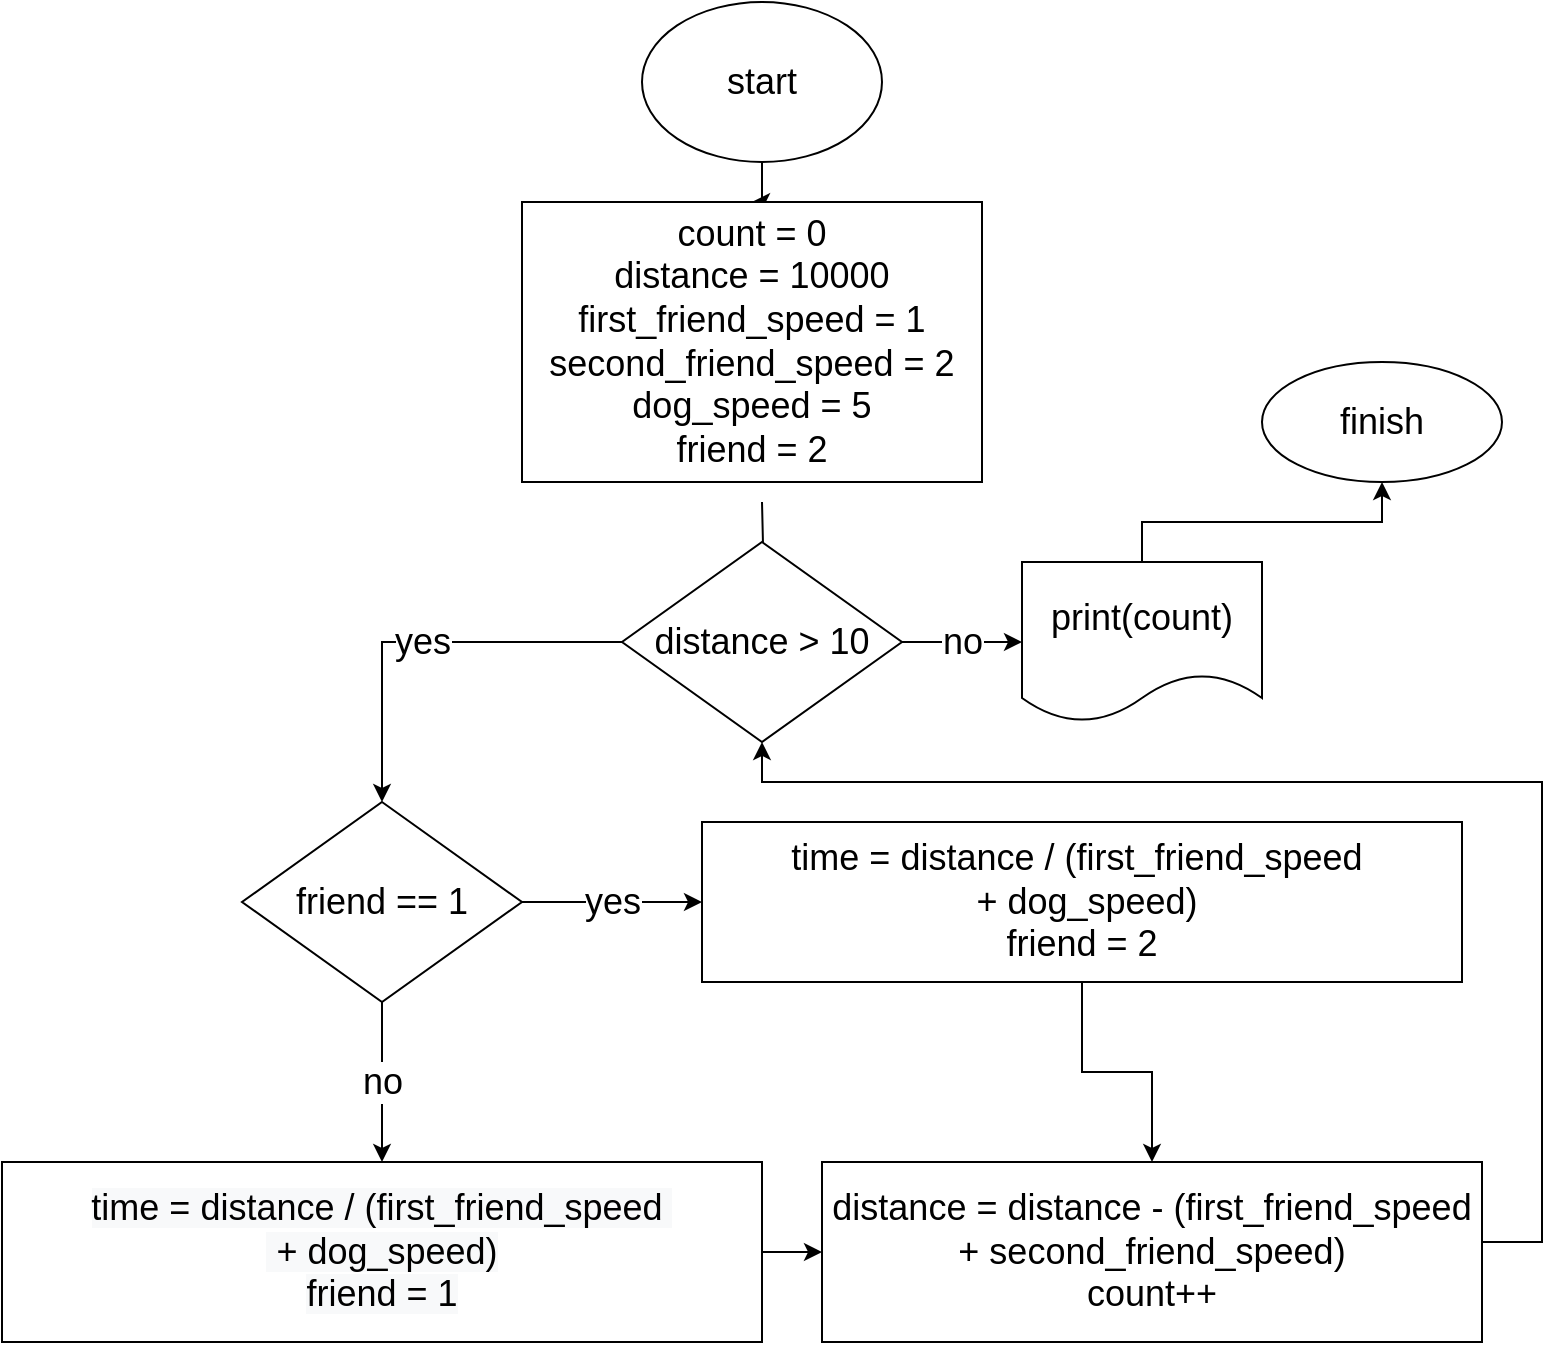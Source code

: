 <mxfile version="20.6.0" type="device"><diagram id="tnWvwkegkFqv-mcOcgDF" name="Страница 1"><mxGraphModel dx="1422" dy="705" grid="1" gridSize="10" guides="1" tooltips="1" connect="1" arrows="1" fold="1" page="1" pageScale="1" pageWidth="827" pageHeight="1169" math="0" shadow="0"><root><mxCell id="0"/><mxCell id="1" parent="0"/><mxCell id="9Jpa2yvgnlXB0haWZMfu-12" value="" style="edgeStyle=orthogonalEdgeStyle;rounded=0;orthogonalLoop=1;jettySize=auto;html=1;fontSize=18;" edge="1" parent="1" source="9Jpa2yvgnlXB0haWZMfu-1" target="9Jpa2yvgnlXB0haWZMfu-11"><mxGeometry relative="1" as="geometry"/></mxCell><mxCell id="9Jpa2yvgnlXB0haWZMfu-1" value="start" style="ellipse;whiteSpace=wrap;html=1;fontSize=18;" vertex="1" parent="1"><mxGeometry x="340" y="30" width="120" height="80" as="geometry"/></mxCell><mxCell id="9Jpa2yvgnlXB0haWZMfu-6" value="" style="edgeStyle=orthogonalEdgeStyle;rounded=0;orthogonalLoop=1;jettySize=auto;html=1;fontSize=18;" edge="1" parent="1" target="9Jpa2yvgnlXB0haWZMfu-5"><mxGeometry relative="1" as="geometry"><mxPoint x="400" y="280" as="sourcePoint"/></mxGeometry></mxCell><mxCell id="9Jpa2yvgnlXB0haWZMfu-8" value="yes" style="edgeStyle=orthogonalEdgeStyle;rounded=0;orthogonalLoop=1;jettySize=auto;html=1;fontSize=18;" edge="1" parent="1" source="9Jpa2yvgnlXB0haWZMfu-5" target="9Jpa2yvgnlXB0haWZMfu-7"><mxGeometry relative="1" as="geometry"/></mxCell><mxCell id="9Jpa2yvgnlXB0haWZMfu-26" value="no" style="edgeStyle=orthogonalEdgeStyle;rounded=0;orthogonalLoop=1;jettySize=auto;html=1;fontSize=18;" edge="1" parent="1" source="9Jpa2yvgnlXB0haWZMfu-5" target="9Jpa2yvgnlXB0haWZMfu-25"><mxGeometry relative="1" as="geometry"/></mxCell><mxCell id="9Jpa2yvgnlXB0haWZMfu-5" value="distance &amp;gt; 10" style="rhombus;whiteSpace=wrap;html=1;fontSize=18;" vertex="1" parent="1"><mxGeometry x="330" y="300" width="140" height="100" as="geometry"/></mxCell><mxCell id="9Jpa2yvgnlXB0haWZMfu-13" value="yes" style="edgeStyle=orthogonalEdgeStyle;rounded=0;orthogonalLoop=1;jettySize=auto;html=1;fontSize=18;" edge="1" parent="1" source="9Jpa2yvgnlXB0haWZMfu-7" target="9Jpa2yvgnlXB0haWZMfu-9"><mxGeometry relative="1" as="geometry"/></mxCell><mxCell id="9Jpa2yvgnlXB0haWZMfu-15" value="no" style="edgeStyle=orthogonalEdgeStyle;rounded=0;orthogonalLoop=1;jettySize=auto;html=1;fontSize=18;" edge="1" parent="1" source="9Jpa2yvgnlXB0haWZMfu-7" target="9Jpa2yvgnlXB0haWZMfu-14"><mxGeometry relative="1" as="geometry"/></mxCell><mxCell id="9Jpa2yvgnlXB0haWZMfu-7" value="friend == 1" style="rhombus;whiteSpace=wrap;html=1;fontSize=18;" vertex="1" parent="1"><mxGeometry x="140" y="430" width="140" height="100" as="geometry"/></mxCell><mxCell id="9Jpa2yvgnlXB0haWZMfu-20" style="edgeStyle=orthogonalEdgeStyle;rounded=0;orthogonalLoop=1;jettySize=auto;html=1;fontSize=18;" edge="1" parent="1" source="9Jpa2yvgnlXB0haWZMfu-9" target="9Jpa2yvgnlXB0haWZMfu-19"><mxGeometry relative="1" as="geometry"/></mxCell><mxCell id="9Jpa2yvgnlXB0haWZMfu-9" value="time = distance / (first_friend_speed&amp;nbsp;&lt;br&gt;&amp;nbsp;+ dog_speed)&lt;br&gt;friend = 2" style="whiteSpace=wrap;html=1;fontSize=18;" vertex="1" parent="1"><mxGeometry x="370" y="440" width="380" height="80" as="geometry"/></mxCell><mxCell id="9Jpa2yvgnlXB0haWZMfu-11" value="count = 0&lt;br&gt;distance = 10000&lt;br&gt;first_friend_speed = 1&lt;br&gt;second_friend_speed = 2&lt;br&gt;dog_speed = 5&lt;br&gt;friend = 2" style="whiteSpace=wrap;html=1;fontSize=18;" vertex="1" parent="1"><mxGeometry x="280" y="130" width="230" height="140" as="geometry"/></mxCell><mxCell id="9Jpa2yvgnlXB0haWZMfu-21" style="edgeStyle=orthogonalEdgeStyle;rounded=0;orthogonalLoop=1;jettySize=auto;html=1;entryX=0;entryY=0.5;entryDx=0;entryDy=0;fontSize=18;" edge="1" parent="1" source="9Jpa2yvgnlXB0haWZMfu-14" target="9Jpa2yvgnlXB0haWZMfu-19"><mxGeometry relative="1" as="geometry"/></mxCell><mxCell id="9Jpa2yvgnlXB0haWZMfu-14" value="&lt;span style=&quot;color: rgb(0, 0, 0); font-family: Helvetica; font-size: 18px; font-style: normal; font-variant-ligatures: normal; font-variant-caps: normal; font-weight: 400; letter-spacing: normal; orphans: 2; text-align: center; text-indent: 0px; text-transform: none; widows: 2; word-spacing: 0px; -webkit-text-stroke-width: 0px; background-color: rgb(248, 249, 250); text-decoration-thickness: initial; text-decoration-style: initial; text-decoration-color: initial; float: none; display: inline !important;&quot;&gt;time = distance / (first_friend_speed&amp;nbsp;&lt;/span&gt;&lt;br style=&quot;color: rgb(0, 0, 0); font-family: Helvetica; font-size: 18px; font-style: normal; font-variant-ligatures: normal; font-variant-caps: normal; font-weight: 400; letter-spacing: normal; orphans: 2; text-align: center; text-indent: 0px; text-transform: none; widows: 2; word-spacing: 0px; -webkit-text-stroke-width: 0px; background-color: rgb(248, 249, 250); text-decoration-thickness: initial; text-decoration-style: initial; text-decoration-color: initial;&quot;&gt;&lt;span style=&quot;color: rgb(0, 0, 0); font-family: Helvetica; font-size: 18px; font-style: normal; font-variant-ligatures: normal; font-variant-caps: normal; font-weight: 400; letter-spacing: normal; orphans: 2; text-align: center; text-indent: 0px; text-transform: none; widows: 2; word-spacing: 0px; -webkit-text-stroke-width: 0px; background-color: rgb(248, 249, 250); text-decoration-thickness: initial; text-decoration-style: initial; text-decoration-color: initial; float: none; display: inline !important;&quot;&gt;&amp;nbsp;+ dog_speed)&lt;br&gt;friend = 1&lt;br&gt;&lt;/span&gt;" style="whiteSpace=wrap;html=1;fontSize=18;" vertex="1" parent="1"><mxGeometry x="20" y="610" width="380" height="90" as="geometry"/></mxCell><mxCell id="9Jpa2yvgnlXB0haWZMfu-22" style="edgeStyle=orthogonalEdgeStyle;rounded=0;orthogonalLoop=1;jettySize=auto;html=1;entryX=0.5;entryY=1;entryDx=0;entryDy=0;fontSize=18;" edge="1" parent="1" source="9Jpa2yvgnlXB0haWZMfu-19" target="9Jpa2yvgnlXB0haWZMfu-5"><mxGeometry relative="1" as="geometry"><Array as="points"><mxPoint x="790" y="650"/><mxPoint x="790" y="420"/><mxPoint x="400" y="420"/></Array></mxGeometry></mxCell><mxCell id="9Jpa2yvgnlXB0haWZMfu-19" value="distance = distance - (first_friend_speed + second_friend_speed)&lt;br&gt;count++" style="whiteSpace=wrap;html=1;fontSize=18;" vertex="1" parent="1"><mxGeometry x="430" y="610" width="330" height="90" as="geometry"/></mxCell><mxCell id="9Jpa2yvgnlXB0haWZMfu-23" value="finish" style="ellipse;whiteSpace=wrap;html=1;fontSize=18;" vertex="1" parent="1"><mxGeometry x="650" y="210" width="120" height="60" as="geometry"/></mxCell><mxCell id="9Jpa2yvgnlXB0haWZMfu-27" value="" style="edgeStyle=orthogonalEdgeStyle;rounded=0;orthogonalLoop=1;jettySize=auto;html=1;fontSize=18;" edge="1" parent="1" source="9Jpa2yvgnlXB0haWZMfu-25" target="9Jpa2yvgnlXB0haWZMfu-23"><mxGeometry relative="1" as="geometry"/></mxCell><mxCell id="9Jpa2yvgnlXB0haWZMfu-25" value="print(count)" style="shape=document;whiteSpace=wrap;html=1;boundedLbl=1;fontSize=18;" vertex="1" parent="1"><mxGeometry x="530" y="310" width="120" height="80" as="geometry"/></mxCell></root></mxGraphModel></diagram></mxfile>